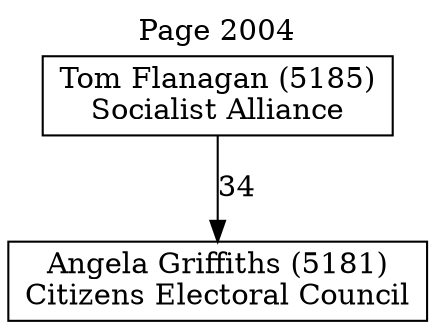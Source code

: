 // House preference flow
digraph "Angela Griffiths (5181)_Page_2004" {
	graph [label="Page 2004" labelloc=t mclimit=10]
	node [shape=box]
	"Angela Griffiths (5181)" [label="Angela Griffiths (5181)
Citizens Electoral Council"]
	"Tom Flanagan (5185)" [label="Tom Flanagan (5185)
Socialist Alliance"]
	"Tom Flanagan (5185)" -> "Angela Griffiths (5181)" [label=34]
}
